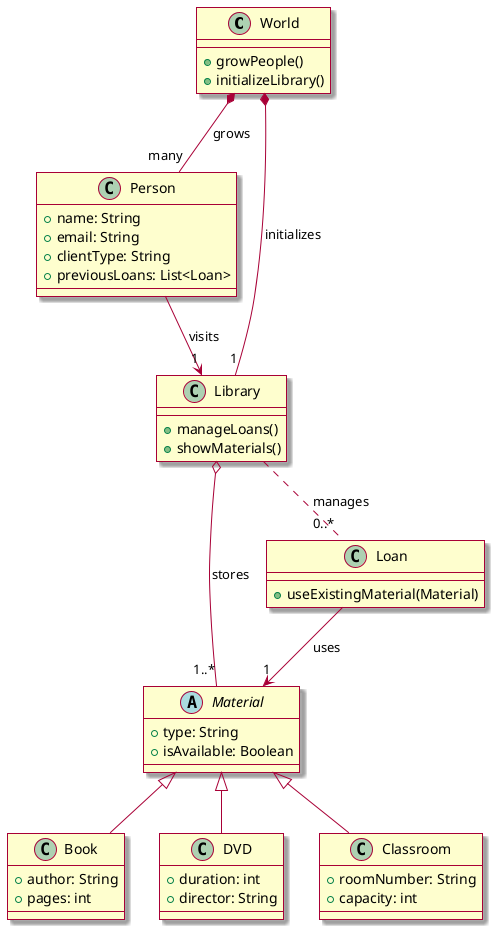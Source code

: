 @startuml

skin rose

class World {
    +growPeople()
    +initializeLibrary()
}

class Person {
    +name: String
    +email: String
    +clientType: String
    +previousLoans: List<Loan>
}

class Library {
    +manageLoans()
    +showMaterials()
}

abstract class Material {
    +type: String
    +isAvailable: Boolean
}

class Book {
    +author: String
    +pages: int
}

class DVD {
    +duration: int
    +director: String
}

class Classroom {
    +roomNumber: String
    +capacity: int
}

class Loan {
    +useExistingMaterial(Material)
}

World *-- "many" Person : "grows"
World *-- "1" Library : "initializes"
Person --> "1" Library : "visits"
Library .. "0..*" Loan : "manages"
Library o-- "1..*" Material : "stores"
Loan --> "1" Material : "uses"

Material <|-- Book
Material <|-- DVD
Material <|-- Classroom

@enduml

